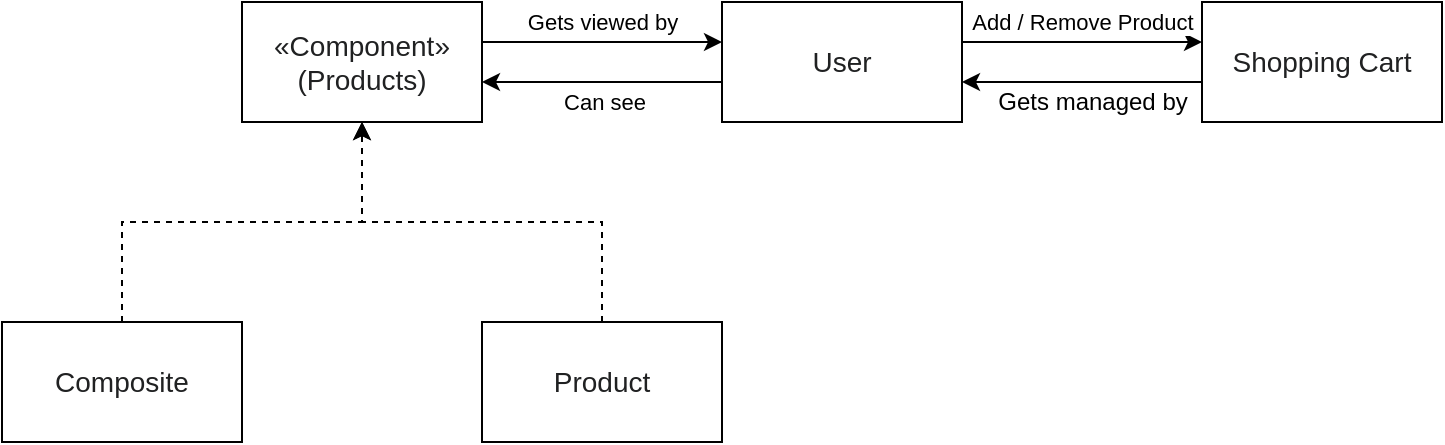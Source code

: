<mxfile version="17.1.3" type="device"><diagram id="VGzSRIvWAwoYCxGSTXOB" name="Page-1"><mxGraphModel dx="1185" dy="670" grid="1" gridSize="10" guides="1" tooltips="1" connect="1" arrows="1" fold="1" page="1" pageScale="1" pageWidth="827" pageHeight="1169" math="0" shadow="0"><root><mxCell id="0"/><mxCell id="1" parent="0"/><mxCell id="0IhxJFjH1gdsU58JzXoT-10" style="edgeStyle=orthogonalEdgeStyle;rounded=0;orthogonalLoop=1;jettySize=auto;html=1;startArrow=none;startFill=0;" edge="1" parent="1" source="0IhxJFjH1gdsU58JzXoT-1" target="0IhxJFjH1gdsU58JzXoT-6"><mxGeometry relative="1" as="geometry"><Array as="points"><mxPoint x="470" y="170"/><mxPoint x="470" y="170"/></Array></mxGeometry></mxCell><mxCell id="0IhxJFjH1gdsU58JzXoT-11" value="Can see" style="edgeLabel;html=1;align=center;verticalAlign=middle;resizable=0;points=[];" vertex="1" connectable="0" parent="0IhxJFjH1gdsU58JzXoT-10"><mxGeometry x="0.122" y="-1" relative="1" as="geometry"><mxPoint x="-7" y="29" as="offset"/></mxGeometry></mxCell><mxCell id="0IhxJFjH1gdsU58JzXoT-14" value="Gets viewed by" style="edgeLabel;html=1;align=center;verticalAlign=middle;resizable=0;points=[];" vertex="1" connectable="0" parent="0IhxJFjH1gdsU58JzXoT-10"><mxGeometry x="0.126" relative="1" as="geometry"><mxPoint x="-8" y="-10" as="offset"/></mxGeometry></mxCell><mxCell id="0IhxJFjH1gdsU58JzXoT-1" value="&lt;span style=&quot;color: rgb(32 , 33 , 34) ; font-family: sans-serif ; font-size: 14px ; text-align: left ; background-color: rgb(255 , 255 , 255)&quot;&gt;«Component&lt;/span&gt;&lt;span style=&quot;color: rgb(32 , 33 , 34) ; font-family: sans-serif ; font-size: 14px ; background-color: rgb(255 , 255 , 255)&quot;&gt;»&lt;br&gt;(Products)&lt;br&gt;&lt;/span&gt;" style="rounded=0;whiteSpace=wrap;html=1;" vertex="1" parent="1"><mxGeometry x="280" y="150" width="120" height="60" as="geometry"/></mxCell><mxCell id="0IhxJFjH1gdsU58JzXoT-4" style="edgeStyle=orthogonalEdgeStyle;rounded=0;orthogonalLoop=1;jettySize=auto;html=1;dashed=1;" edge="1" parent="1" source="0IhxJFjH1gdsU58JzXoT-2" target="0IhxJFjH1gdsU58JzXoT-1"><mxGeometry relative="1" as="geometry"/></mxCell><mxCell id="0IhxJFjH1gdsU58JzXoT-2" value="&lt;div style=&quot;text-align: left&quot;&gt;&lt;font color=&quot;#202122&quot; face=&quot;sans-serif&quot;&gt;&lt;span style=&quot;font-size: 14px ; background-color: rgb(255 , 255 , 255)&quot;&gt;Composite&lt;/span&gt;&lt;/font&gt;&lt;/div&gt;" style="rounded=0;whiteSpace=wrap;html=1;" vertex="1" parent="1"><mxGeometry x="160" y="310" width="120" height="60" as="geometry"/></mxCell><mxCell id="0IhxJFjH1gdsU58JzXoT-5" style="edgeStyle=orthogonalEdgeStyle;rounded=0;orthogonalLoop=1;jettySize=auto;html=1;dashed=1;" edge="1" parent="1" source="0IhxJFjH1gdsU58JzXoT-3" target="0IhxJFjH1gdsU58JzXoT-1"><mxGeometry relative="1" as="geometry"/></mxCell><mxCell id="0IhxJFjH1gdsU58JzXoT-3" value="&lt;div style=&quot;text-align: left&quot;&gt;&lt;font color=&quot;#202122&quot; face=&quot;sans-serif&quot;&gt;&lt;span style=&quot;font-size: 14px ; background-color: rgb(255 , 255 , 255)&quot;&gt;Product&lt;/span&gt;&lt;/font&gt;&lt;/div&gt;" style="rounded=0;whiteSpace=wrap;html=1;" vertex="1" parent="1"><mxGeometry x="400" y="310" width="120" height="60" as="geometry"/></mxCell><mxCell id="0IhxJFjH1gdsU58JzXoT-8" style="edgeStyle=orthogonalEdgeStyle;rounded=0;orthogonalLoop=1;jettySize=auto;html=1;startArrow=none;startFill=0;" edge="1" parent="1" source="0IhxJFjH1gdsU58JzXoT-6" target="0IhxJFjH1gdsU58JzXoT-1"><mxGeometry relative="1" as="geometry"><Array as="points"><mxPoint x="460" y="190"/><mxPoint x="460" y="190"/></Array></mxGeometry></mxCell><mxCell id="0IhxJFjH1gdsU58JzXoT-15" style="edgeStyle=orthogonalEdgeStyle;rounded=0;orthogonalLoop=1;jettySize=auto;html=1;startArrow=none;startFill=0;" edge="1" parent="1" source="0IhxJFjH1gdsU58JzXoT-6" target="0IhxJFjH1gdsU58JzXoT-7"><mxGeometry relative="1" as="geometry"><Array as="points"><mxPoint x="710" y="170"/><mxPoint x="710" y="170"/></Array></mxGeometry></mxCell><mxCell id="0IhxJFjH1gdsU58JzXoT-17" value="Add / Remove Product" style="edgeLabel;html=1;align=center;verticalAlign=middle;resizable=0;points=[];" vertex="1" connectable="0" parent="0IhxJFjH1gdsU58JzXoT-15"><mxGeometry x="0.097" y="1" relative="1" as="geometry"><mxPoint x="-6" y="-9" as="offset"/></mxGeometry></mxCell><mxCell id="0IhxJFjH1gdsU58JzXoT-6" value="&lt;div style=&quot;text-align: left&quot;&gt;&lt;font color=&quot;#202122&quot; face=&quot;sans-serif&quot;&gt;&lt;span style=&quot;font-size: 14px ; background-color: rgb(255 , 255 , 255)&quot;&gt;User&lt;/span&gt;&lt;/font&gt;&lt;/div&gt;" style="rounded=0;whiteSpace=wrap;html=1;" vertex="1" parent="1"><mxGeometry x="520" y="150" width="120" height="60" as="geometry"/></mxCell><mxCell id="0IhxJFjH1gdsU58JzXoT-16" style="edgeStyle=orthogonalEdgeStyle;rounded=0;orthogonalLoop=1;jettySize=auto;html=1;startArrow=none;startFill=0;" edge="1" parent="1" source="0IhxJFjH1gdsU58JzXoT-7" target="0IhxJFjH1gdsU58JzXoT-6"><mxGeometry relative="1" as="geometry"><Array as="points"><mxPoint x="700" y="190"/><mxPoint x="700" y="190"/></Array></mxGeometry></mxCell><mxCell id="0IhxJFjH1gdsU58JzXoT-7" value="&lt;div style=&quot;text-align: left&quot;&gt;&lt;font color=&quot;#202122&quot; face=&quot;sans-serif&quot;&gt;&lt;span style=&quot;font-size: 14px ; background-color: rgb(255 , 255 , 255)&quot;&gt;Shopping Cart&lt;/span&gt;&lt;/font&gt;&lt;/div&gt;" style="rounded=0;whiteSpace=wrap;html=1;" vertex="1" parent="1"><mxGeometry x="760" y="150" width="120" height="60" as="geometry"/></mxCell><mxCell id="0IhxJFjH1gdsU58JzXoT-18" value="Gets managed by" style="text;html=1;align=center;verticalAlign=middle;resizable=0;points=[];autosize=1;strokeColor=none;fillColor=none;" vertex="1" parent="1"><mxGeometry x="650" y="190" width="110" height="20" as="geometry"/></mxCell></root></mxGraphModel></diagram></mxfile>